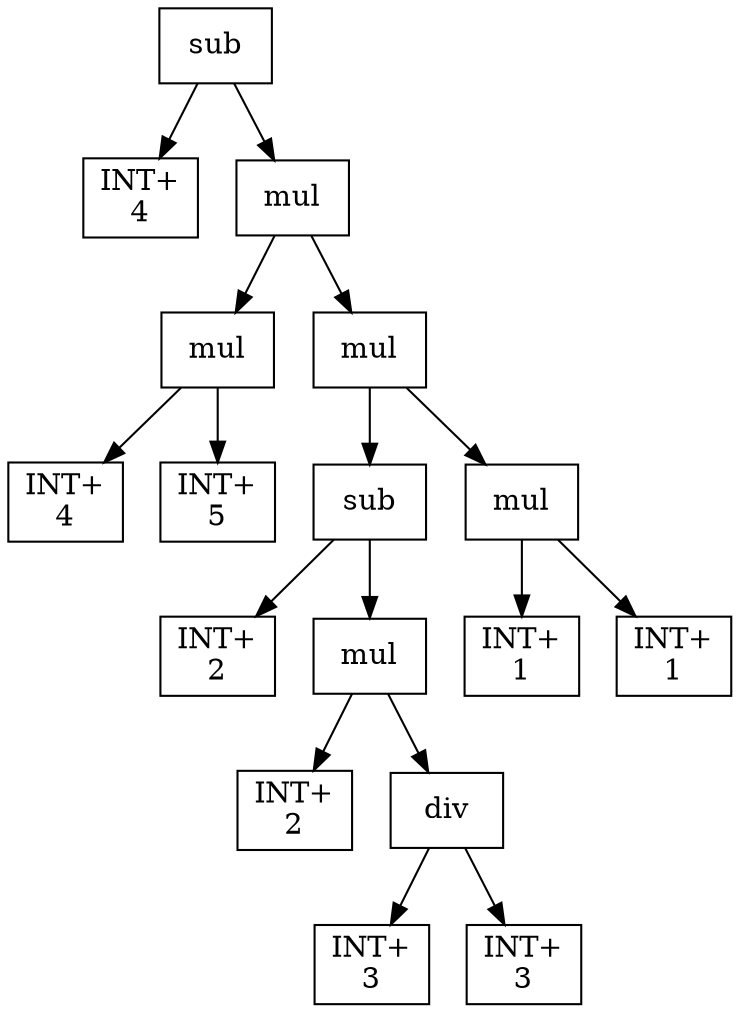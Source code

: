 digraph expr {
  node [shape=box];
  n1 [label="sub"];
  n2 [label="INT+\n4"];
  n3 [label="mul"];
  n4 [label="mul"];
  n5 [label="INT+\n4"];
  n6 [label="INT+\n5"];
  n4 -> n5;
  n4 -> n6;
  n7 [label="mul"];
  n8 [label="sub"];
  n9 [label="INT+\n2"];
  n10 [label="mul"];
  n11 [label="INT+\n2"];
  n12 [label="div"];
  n13 [label="INT+\n3"];
  n14 [label="INT+\n3"];
  n12 -> n13;
  n12 -> n14;
  n10 -> n11;
  n10 -> n12;
  n8 -> n9;
  n8 -> n10;
  n15 [label="mul"];
  n16 [label="INT+\n1"];
  n17 [label="INT+\n1"];
  n15 -> n16;
  n15 -> n17;
  n7 -> n8;
  n7 -> n15;
  n3 -> n4;
  n3 -> n7;
  n1 -> n2;
  n1 -> n3;
}